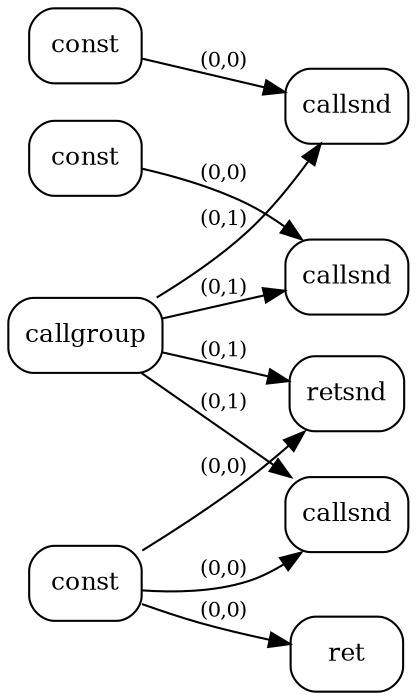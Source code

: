 digraph G {
  rankdir=LR;
  node [shape=box, style=rounded, fontsize=12];
  n0 [label="const"];
  n1 [label="const"];
  n2 [label="const"];
  n3 [label="callgroup"];
  n4 [label="callsnd"];
  n5 [label="callsnd"];
  n6 [label="callsnd"];
  n7 [label="retsnd"];
  n8 [label="ret"];
  n0 -> n4 [label="(0,0)", fontsize=10];
  n3 -> n4 [label="(0,1)", fontsize=10];
  n1 -> n5 [label="(0,0)", fontsize=10];
  n3 -> n5 [label="(0,1)", fontsize=10];
  n2 -> n6 [label="(0,0)", fontsize=10];
  n3 -> n6 [label="(0,1)", fontsize=10];
  n2 -> n7 [label="(0,0)", fontsize=10];
  n3 -> n7 [label="(0,1)", fontsize=10];
  n2 -> n8 [label="(0,0)", fontsize=10];
}
